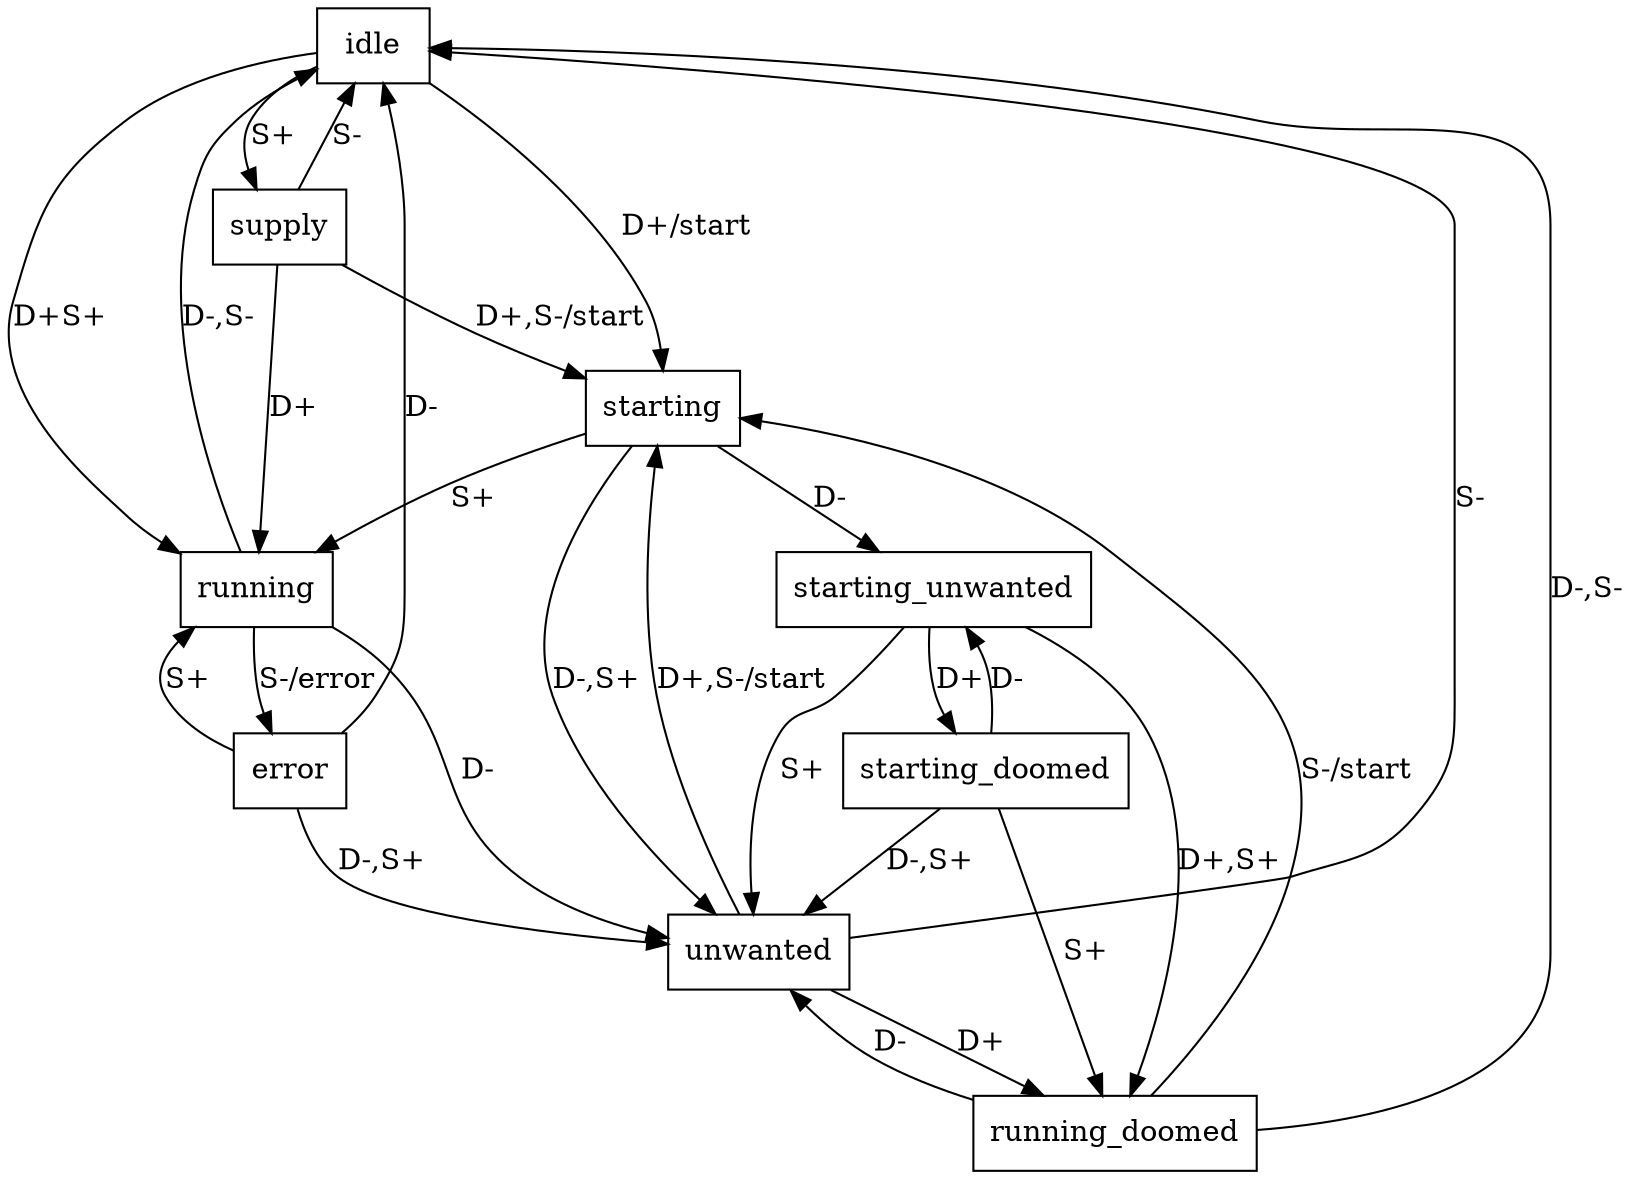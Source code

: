 digraph G {
  node[shape=box];

  // s0000 idle
  // s1000 error
  // s0100 supply
  // s1100 running
  // s1010 starting
  // s0011 starting_unwanted
  // s1011 starting_doomed
  // s0101 unwanted
  // s1101 running_doomed

  idle -> starting [label="D+/start"];
  supply -> starting [label="D+,S-/start"];
  error -> idle [label="D-"];
  error -> running [label="S+"];
  error -> unwanted [label="D-,S+"];
  running -> unwanted [label="D-"];
  running -> error [label="S-/error"];

  unwanted -> idle [label="S-"];
  unwanted -> starting [label="D+,S-/start"];
  running_doomed -> starting [label="S-/start"];
  running_doomed -> idle [label="D-,S-"];

  starting -> starting_unwanted [label="D-"];
  starting -> running [label="S+"];
  starting -> unwanted [label="D-,S+"];
  starting_unwanted -> unwanted [label="S+"];
  starting_unwanted -> running_doomed [label="D+,S+"];
  starting_doomed -> running_doomed [label="S+"];
  starting_doomed -> unwanted [label="D-,S+"];


  idle -> supply [label="S+"];
  idle -> running [label="D+S+"];
  supply -> running [label="D+"];
  supply -> idle [label="S-"];
  running -> idle [label="D-,S-"];
  unwanted -> running_doomed [label="D+"];
  running_doomed -> unwanted [label="D-"];
  starting_unwanted -> starting_doomed [label="D+"];
  starting_doomed -> starting_unwanted [label="D-"];


  // s0001 -> impossible [label="any"];
  // s0010 -> impossible [label="any"];

  // s1001 -> impossible [label="any"];

  // s0110 -> impossible [label="any"];
  // s1110 -> impossible [label="any"];
  // s0111 -> impossible [label="any"];
  // s1111 -> impossible [label="any"];

}